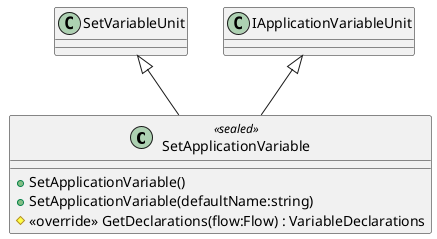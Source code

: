 @startuml
class SetApplicationVariable <<sealed>> {
    + SetApplicationVariable()
    + SetApplicationVariable(defaultName:string)
    # <<override>> GetDeclarations(flow:Flow) : VariableDeclarations
}
SetVariableUnit <|-- SetApplicationVariable
IApplicationVariableUnit <|-- SetApplicationVariable
@enduml
